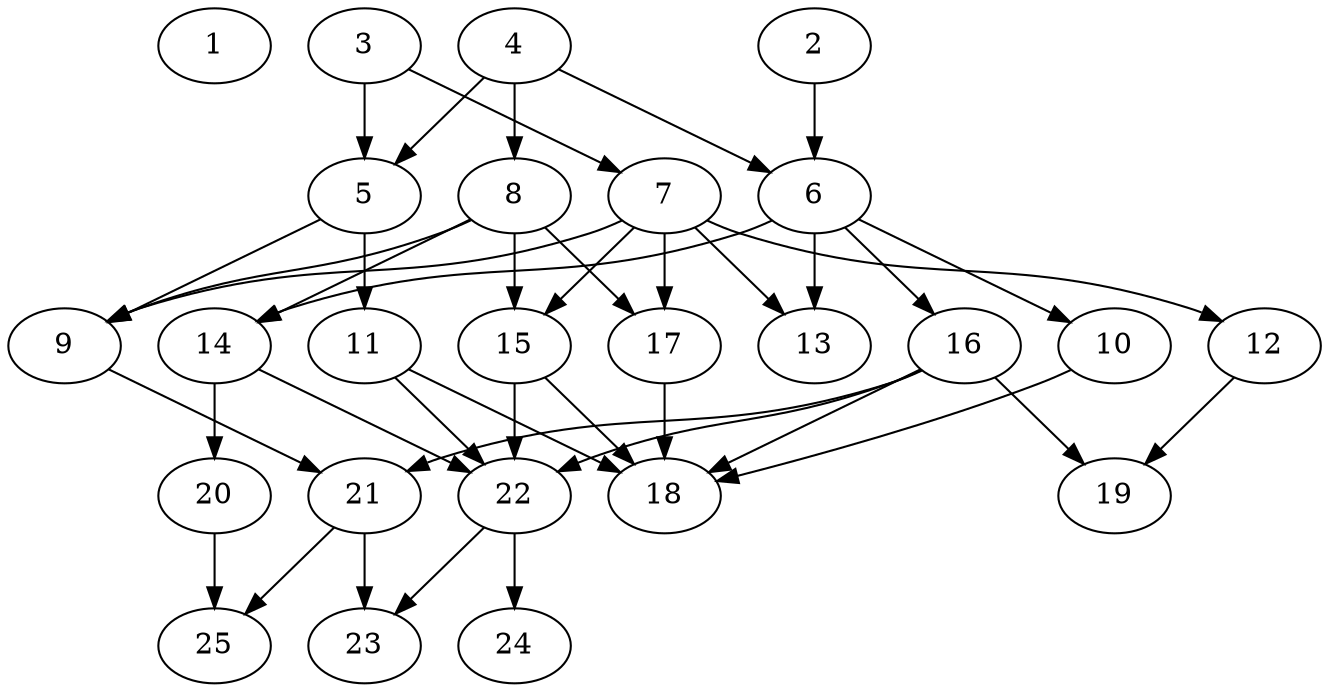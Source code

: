 // DAG (tier=2-normal, mode=compute, n=25, ccr=0.390, fat=0.675, density=0.552, regular=0.473, jump=0.129, mindata=524288, maxdata=8388608)
// DAG automatically generated by daggen at Sun Aug 24 16:33:33 2025
// /home/ermia/Project/Environments/daggen/bin/daggen --dot --ccr 0.390 --fat 0.675 --regular 0.473 --density 0.552 --jump 0.129 --mindata 524288 --maxdata 8388608 -n 25 
digraph G {
  1 [size="4379909264692720", alpha="0.12", expect_size="2189954632346360"]
  2 [size="1101674454681311744", alpha="0.18", expect_size="550837227340655872"]
  2 -> 6 [size ="477158820544512"]
  3 [size="20562315559233496", alpha="0.09", expect_size="10281157779616748"]
  3 -> 5 [size ="376115117948928"]
  3 -> 7 [size ="376115117948928"]
  4 [size="119942428826979280", alpha="0.11", expect_size="59971214413489640"]
  4 -> 5 [size ="44995285352448"]
  4 -> 6 [size ="44995285352448"]
  4 -> 8 [size ="44995285352448"]
  5 [size="22574966583066624000", alpha="0.14", expect_size="11287483291533312000"]
  5 -> 9 [size ="63901060300800"]
  5 -> 11 [size ="63901060300800"]
  6 [size="545437841393174183936", alpha="0.04", expect_size="272718920696587091968"]
  6 -> 10 [size ="534056039088128"]
  6 -> 13 [size ="534056039088128"]
  6 -> 14 [size ="534056039088128"]
  6 -> 16 [size ="534056039088128"]
  7 [size="5148402581594477", alpha="0.10", expect_size="2574201290797238"]
  7 -> 9 [size ="120240595795968"]
  7 -> 12 [size ="120240595795968"]
  7 -> 13 [size ="120240595795968"]
  7 -> 15 [size ="120240595795968"]
  7 -> 17 [size ="120240595795968"]
  8 [size="17429742615980408832", alpha="0.18", expect_size="8714871307990204416"]
  8 -> 9 [size ="53779567214592"]
  8 -> 14 [size ="53779567214592"]
  8 -> 15 [size ="53779567214592"]
  8 -> 17 [size ="53779567214592"]
  9 [size="228696367782063767552", alpha="0.13", expect_size="114348183891031883776"]
  9 -> 21 [size ="299177892380672"]
  10 [size="2007822019679636", alpha="0.03", expect_size="1003911009839818"]
  10 -> 18 [size ="77320282963968"]
  11 [size="5238143763469041664", alpha="0.08", expect_size="2619071881734520832"]
  11 -> 18 [size ="24129126268928"]
  11 -> 22 [size ="24129126268928"]
  12 [size="2726395290584214", alpha="0.18", expect_size="1363197645292107"]
  12 -> 19 [size ="237150050189312"]
  13 [size="115438701697302528000", alpha="0.10", expect_size="57719350848651264000"]
  14 [size="6108411139057334", alpha="0.05", expect_size="3054205569528667"]
  14 -> 20 [size ="387661097336832"]
  14 -> 22 [size ="387661097336832"]
  15 [size="138212259664251248", alpha="0.00", expect_size="69106129832125624"]
  15 -> 18 [size ="338249646080000"]
  15 -> 22 [size ="338249646080000"]
  16 [size="456776698390951552", alpha="0.06", expect_size="228388349195475776"]
  16 -> 18 [size ="199196967698432"]
  16 -> 19 [size ="199196967698432"]
  16 -> 21 [size ="199196967698432"]
  16 -> 22 [size ="199196967698432"]
  17 [size="2822598370923904", alpha="0.14", expect_size="1411299185461952"]
  17 -> 18 [size ="84989089677312"]
  18 [size="285851531996758540288", alpha="0.19", expect_size="142925765998379270144"]
  19 [size="418668478999078", alpha="0.14", expect_size="209334239499539"]
  20 [size="77523260910763769856", alpha="0.01", expect_size="38761630455381884928"]
  20 -> 25 [size ="145449201696768"]
  21 [size="79949804474290143232", alpha="0.06", expect_size="39974902237145071616"]
  21 -> 23 [size ="148468706312192"]
  21 -> 25 [size ="148468706312192"]
  22 [size="48485936786879545344", alpha="0.03", expect_size="24242968393439772672"]
  22 -> 23 [size ="106373597626368"]
  22 -> 24 [size ="106373597626368"]
  23 [size="60863572222517824", alpha="0.17", expect_size="30431786111258912"]
  24 [size="116743391169853", alpha="0.08", expect_size="58371695584926"]
  25 [size="88333326908077056", alpha="0.07", expect_size="44166663454038528"]
}
